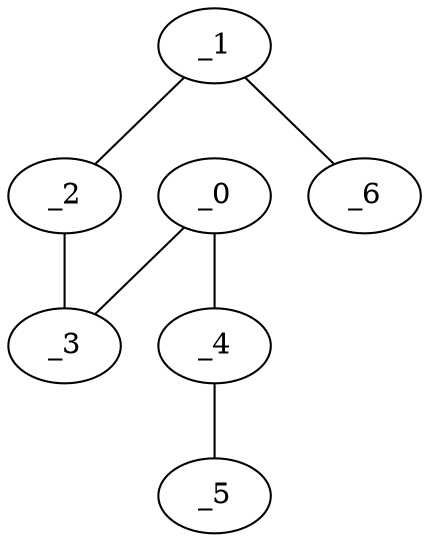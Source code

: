 graph EP1_0009 {
	_0	 [x="2.31113",
		y="2.67426"];
	_3	 [x="0.32491",
		y="3.1104"];
	_0 -- _3;
	_4	 [x="0.668241",
		y="1.51051"];
	_0 -- _4;
	_1	 [x="2.25",
		y="0.71"];
	_2	 [x="0.629238",
		y="0.932973"];
	_1 -- _2;
	_6	 [x="0.644318",
		y="1.72148"];
	_1 -- _6;
	_2 -- _3;
	_5	 [x="1.43256",
		y="1.37509"];
	_4 -- _5;
}
